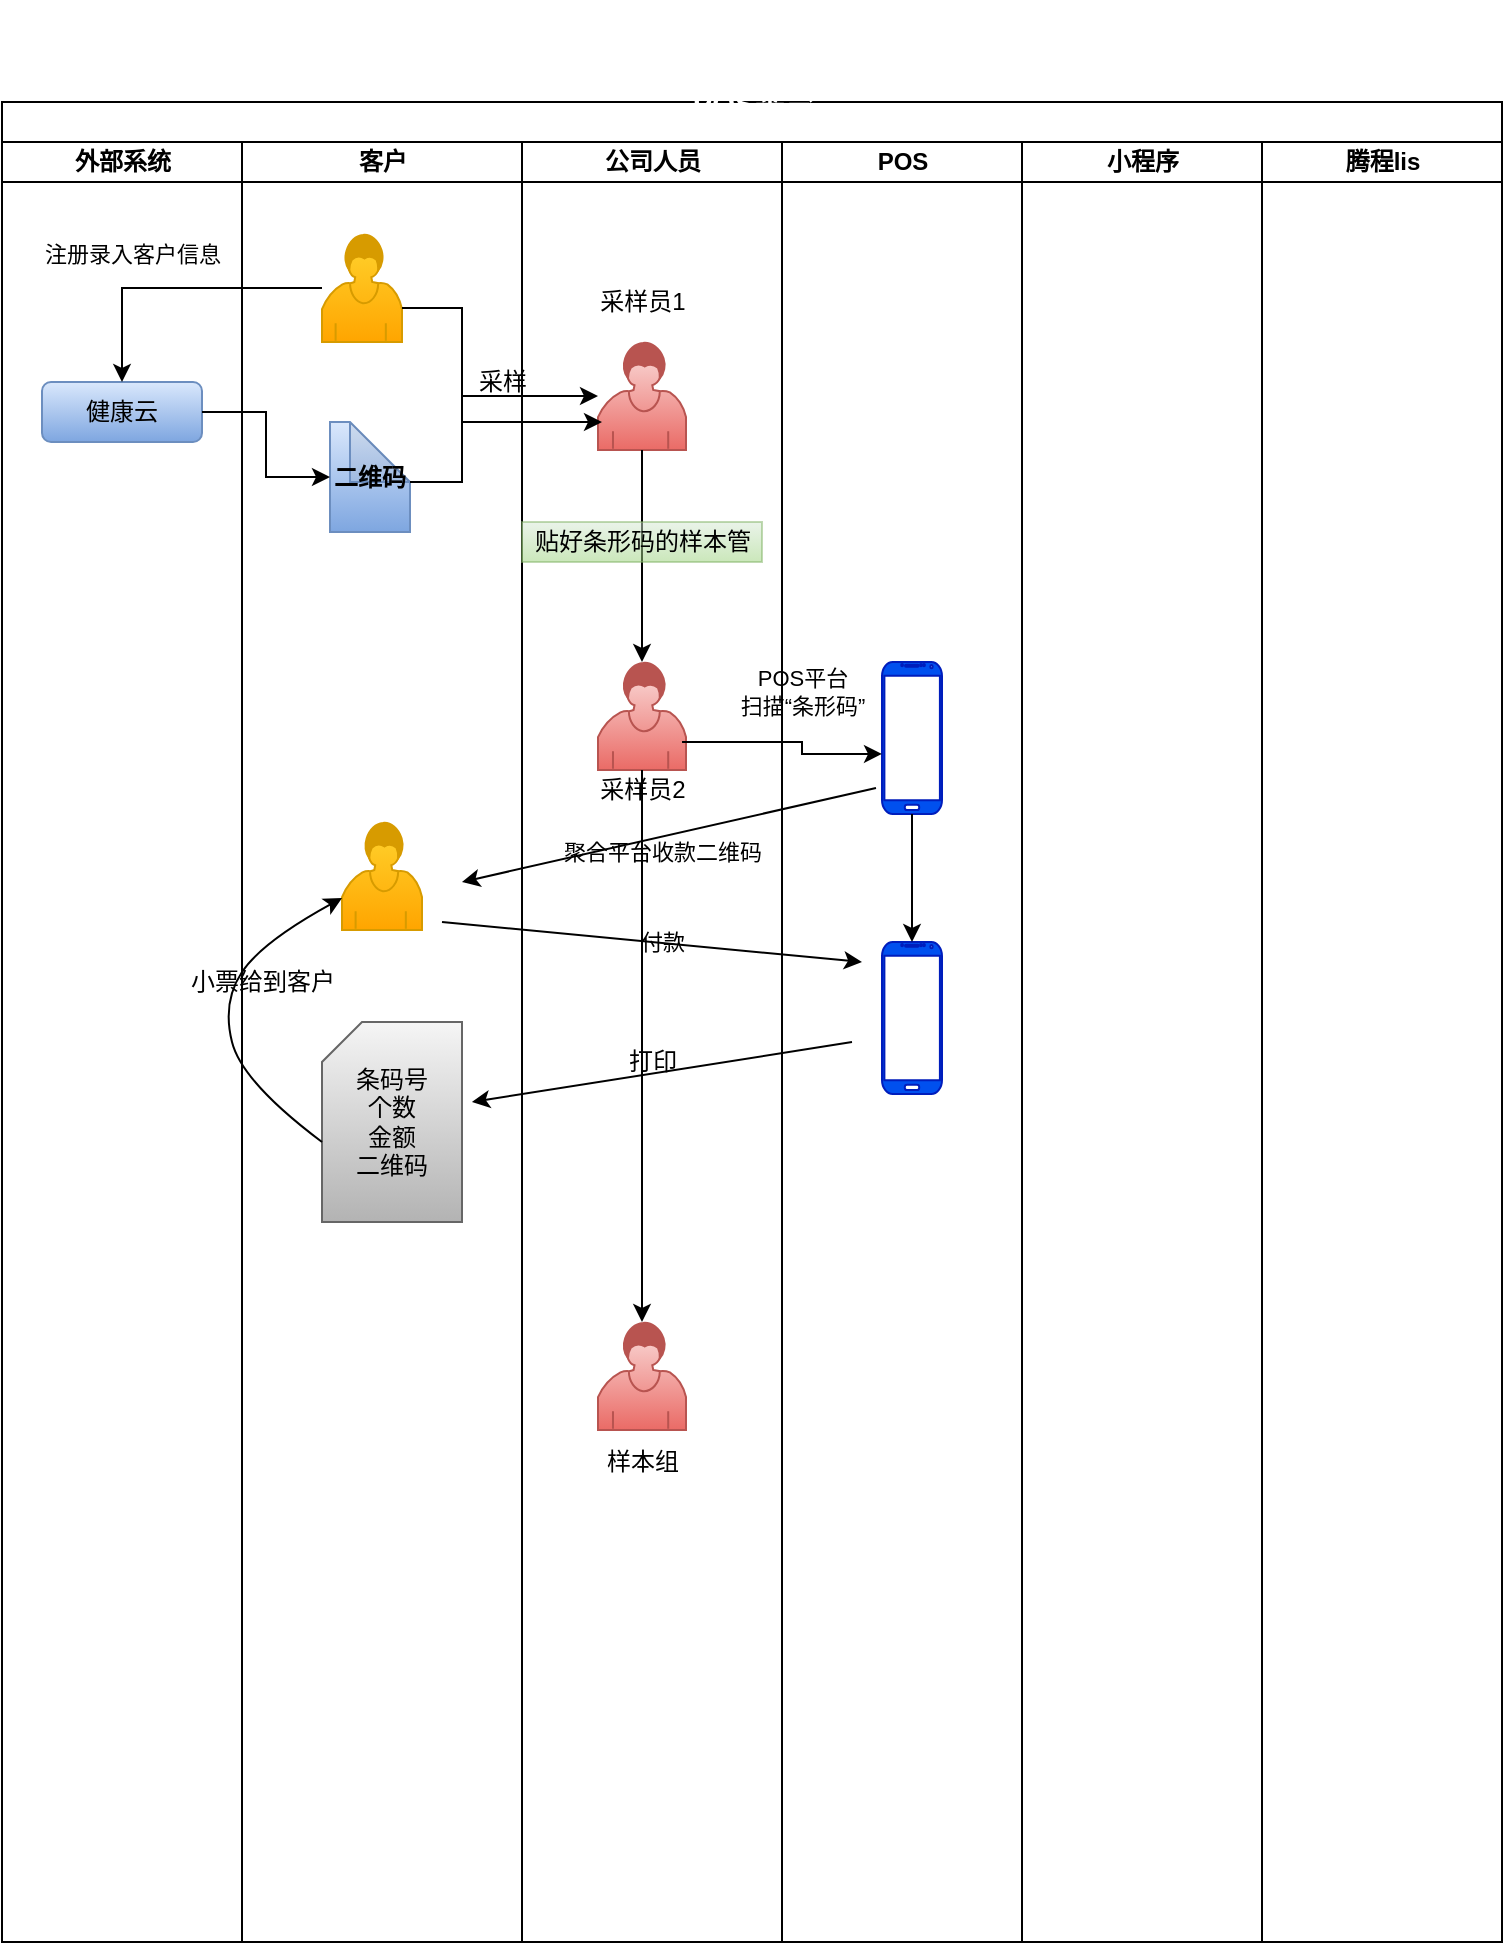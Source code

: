 <mxfile version="13.11.0" type="github">
  <diagram id="tDkgz1n_9_K94WxZJOUZ" name="Page-1">
    <mxGraphModel dx="868" dy="1570" grid="1" gridSize="10" guides="1" tooltips="1" connect="1" arrows="1" fold="1" page="1" pageScale="1" pageWidth="827" pageHeight="1169" math="0" shadow="0">
      <root>
        <mxCell id="0" />
        <mxCell id="1" parent="0" />
        <mxCell id="9WoC9xP5h2nJLlkWutj_-1" value="&#xa;&#xa;&#xa;&lt;div&gt;&lt;span style=&quot;font-size: 11pt ; color: rgb(255 , 255 , 255)&quot;&gt;POS平台&#xa;&lt;/span&gt;&lt;/div&gt;&lt;div&gt;&lt;span style=&quot;font-size: 11pt ; color: rgb(255 , 255 , 255)&quot;&gt;扫描“条形码”&lt;/span&gt;&lt;/div&gt;&#xa;&#xa;&#xa;" style="swimlane;html=1;childLayout=stackLayout;resizeParent=1;resizeParentMax=0;startSize=20;" parent="1" vertex="1">
          <mxGeometry x="210" y="-30" width="750" height="920" as="geometry" />
        </mxCell>
        <mxCell id="9WoC9xP5h2nJLlkWutj_-2" value="外部系统" style="swimlane;html=1;startSize=20;" parent="9WoC9xP5h2nJLlkWutj_-1" vertex="1">
          <mxGeometry y="20" width="120" height="900" as="geometry" />
        </mxCell>
        <mxCell id="9WoC9xP5h2nJLlkWutj_-9" value="健康云" style="rounded=1;whiteSpace=wrap;html=1;gradientColor=#7ea6e0;fillColor=#dae8fc;strokeColor=#6c8ebf;" parent="9WoC9xP5h2nJLlkWutj_-2" vertex="1">
          <mxGeometry x="20" y="120" width="80" height="30" as="geometry" />
        </mxCell>
        <mxCell id="9WoC9xP5h2nJLlkWutj_-14" value="&lt;font style=&quot;font-size: 11px&quot;&gt;注册录入客户信息&lt;/font&gt;" style="text;html=1;align=center;verticalAlign=middle;resizable=0;points=[];autosize=1;" parent="9WoC9xP5h2nJLlkWutj_-2" vertex="1">
          <mxGeometry x="10" y="46" width="110" height="20" as="geometry" />
        </mxCell>
        <mxCell id="9WoC9xP5h2nJLlkWutj_-3" value="客户" style="swimlane;html=1;startSize=20;" parent="9WoC9xP5h2nJLlkWutj_-1" vertex="1">
          <mxGeometry x="120" y="20" width="140" height="900" as="geometry" />
        </mxCell>
        <mxCell id="9WoC9xP5h2nJLlkWutj_-10" value="" style="shape=mxgraph.bpmn.user_task;html=1;outlineConnect=0;gradientColor=#ffa500;fillColor=#ffcd28;strokeColor=#d79b00;" parent="9WoC9xP5h2nJLlkWutj_-3" vertex="1">
          <mxGeometry x="40" y="46" width="40" height="54" as="geometry" />
        </mxCell>
        <mxCell id="9WoC9xP5h2nJLlkWutj_-15" value="&lt;b&gt;二维码&lt;/b&gt;" style="shape=note;whiteSpace=wrap;html=1;backgroundOutline=1;darkOpacity=0.05;rounded=1;strokeColor=#6c8ebf;fillColor=#dae8fc;gradientColor=#7ea6e0;" parent="9WoC9xP5h2nJLlkWutj_-3" vertex="1">
          <mxGeometry x="44" y="140" width="40" height="55" as="geometry" />
        </mxCell>
        <mxCell id="9WoC9xP5h2nJLlkWutj_-31" value="" style="shape=mxgraph.bpmn.user_task;html=1;outlineConnect=0;gradientColor=#ffa500;fillColor=#ffcd28;strokeColor=#d79b00;" parent="9WoC9xP5h2nJLlkWutj_-3" vertex="1">
          <mxGeometry x="50" y="340" width="40" height="54" as="geometry" />
        </mxCell>
        <mxCell id="9WoC9xP5h2nJLlkWutj_-37" value="条码号&lt;br&gt;个数&lt;br&gt;金额&lt;br&gt;二维码" style="shape=card;whiteSpace=wrap;html=1;gradientColor=#b3b3b3;fillColor=#f5f5f5;strokeColor=#666666;size=20;" parent="9WoC9xP5h2nJLlkWutj_-3" vertex="1">
          <mxGeometry x="40" y="440" width="70" height="100" as="geometry" />
        </mxCell>
        <mxCell id="9WoC9xP5h2nJLlkWutj_-38" value="" style="curved=1;endArrow=classic;html=1;exitX=0;exitY=0;exitDx=0;exitDy=60;exitPerimeter=0;" parent="9WoC9xP5h2nJLlkWutj_-3" source="9WoC9xP5h2nJLlkWutj_-37" target="9WoC9xP5h2nJLlkWutj_-31" edge="1">
          <mxGeometry width="50" height="50" relative="1" as="geometry">
            <mxPoint x="150" y="490" as="sourcePoint" />
            <mxPoint x="200" y="440" as="targetPoint" />
            <Array as="points">
              <mxPoint y="470" />
              <mxPoint x="-10" y="430" />
              <mxPoint x="10" y="400" />
            </Array>
          </mxGeometry>
        </mxCell>
        <mxCell id="9WoC9xP5h2nJLlkWutj_-4" value="公司人员" style="swimlane;html=1;startSize=20;" parent="9WoC9xP5h2nJLlkWutj_-1" vertex="1">
          <mxGeometry x="260" y="20" width="130" height="900" as="geometry" />
        </mxCell>
        <mxCell id="9WoC9xP5h2nJLlkWutj_-17" value="" style="shape=mxgraph.bpmn.user_task;html=1;outlineConnect=0;gradientColor=#ea6b66;fillColor=#f8cecc;strokeColor=#b85450;" parent="9WoC9xP5h2nJLlkWutj_-4" vertex="1">
          <mxGeometry x="38" y="100" width="44" height="54" as="geometry" />
        </mxCell>
        <mxCell id="9WoC9xP5h2nJLlkWutj_-18" value="采样员1" style="text;html=1;align=center;verticalAlign=middle;resizable=0;points=[];autosize=1;" parent="9WoC9xP5h2nJLlkWutj_-4" vertex="1">
          <mxGeometry x="30" y="70" width="60" height="20" as="geometry" />
        </mxCell>
        <mxCell id="9WoC9xP5h2nJLlkWutj_-22" value="" style="shape=mxgraph.bpmn.user_task;html=1;outlineConnect=0;gradientColor=#ea6b66;fillColor=#f8cecc;strokeColor=#b85450;" parent="9WoC9xP5h2nJLlkWutj_-4" vertex="1">
          <mxGeometry x="38" y="260" width="44" height="54" as="geometry" />
        </mxCell>
        <mxCell id="9WoC9xP5h2nJLlkWutj_-23" value="" style="edgeStyle=orthogonalEdgeStyle;rounded=0;orthogonalLoop=1;jettySize=auto;html=1;" parent="9WoC9xP5h2nJLlkWutj_-4" source="9WoC9xP5h2nJLlkWutj_-17" target="9WoC9xP5h2nJLlkWutj_-22" edge="1">
          <mxGeometry relative="1" as="geometry" />
        </mxCell>
        <mxCell id="9WoC9xP5h2nJLlkWutj_-24" value="贴好条形码的样本管" style="text;html=1;align=center;verticalAlign=middle;resizable=0;points=[];autosize=1;gradientColor=#97d077;fillColor=#d5e8d4;strokeColor=#82b366;opacity=50;" parent="9WoC9xP5h2nJLlkWutj_-4" vertex="1">
          <mxGeometry y="190" width="120" height="20" as="geometry" />
        </mxCell>
        <mxCell id="9WoC9xP5h2nJLlkWutj_-25" value="采样员2" style="text;html=1;align=center;verticalAlign=middle;resizable=0;points=[];autosize=1;" parent="9WoC9xP5h2nJLlkWutj_-4" vertex="1">
          <mxGeometry x="30" y="314" width="60" height="20" as="geometry" />
        </mxCell>
        <mxCell id="9WoC9xP5h2nJLlkWutj_-30" value="&lt;div style=&quot;font-size: 11px&quot;&gt;聚合平台收款二维码&lt;/div&gt;" style="text;html=1;align=center;verticalAlign=middle;resizable=0;points=[];autosize=1;" parent="9WoC9xP5h2nJLlkWutj_-4" vertex="1">
          <mxGeometry x="10" y="345" width="120" height="20" as="geometry" />
        </mxCell>
        <mxCell id="9WoC9xP5h2nJLlkWutj_-34" value="&lt;div style=&quot;font-size: 11px&quot;&gt;付款&lt;/div&gt;" style="text;html=1;align=center;verticalAlign=middle;resizable=0;points=[];autosize=1;" parent="9WoC9xP5h2nJLlkWutj_-4" vertex="1">
          <mxGeometry x="50" y="390" width="40" height="20" as="geometry" />
        </mxCell>
        <mxCell id="9WoC9xP5h2nJLlkWutj_-35" value="" style="endArrow=classic;html=1;entryX=1.071;entryY=0.4;entryDx=0;entryDy=0;entryPerimeter=0;" parent="9WoC9xP5h2nJLlkWutj_-4" target="9WoC9xP5h2nJLlkWutj_-37" edge="1">
          <mxGeometry width="50" height="50" relative="1" as="geometry">
            <mxPoint x="165" y="450" as="sourcePoint" />
            <mxPoint x="-25" y="460" as="targetPoint" />
          </mxGeometry>
        </mxCell>
        <mxCell id="9WoC9xP5h2nJLlkWutj_-36" value="打印" style="text;html=1;align=center;verticalAlign=middle;resizable=0;points=[];autosize=1;" parent="9WoC9xP5h2nJLlkWutj_-4" vertex="1">
          <mxGeometry x="45" y="450" width="40" height="20" as="geometry" />
        </mxCell>
        <mxCell id="p7Z69v1p90sdgrEoob92-3" value="" style="shape=mxgraph.bpmn.user_task;html=1;outlineConnect=0;gradientColor=#ea6b66;fillColor=#f8cecc;strokeColor=#b85450;" vertex="1" parent="9WoC9xP5h2nJLlkWutj_-4">
          <mxGeometry x="38" y="590" width="44" height="54" as="geometry" />
        </mxCell>
        <mxCell id="p7Z69v1p90sdgrEoob92-4" value="" style="edgeStyle=orthogonalEdgeStyle;rounded=0;orthogonalLoop=1;jettySize=auto;html=1;" edge="1" parent="9WoC9xP5h2nJLlkWutj_-4" source="9WoC9xP5h2nJLlkWutj_-22" target="p7Z69v1p90sdgrEoob92-3">
          <mxGeometry relative="1" as="geometry" />
        </mxCell>
        <mxCell id="p7Z69v1p90sdgrEoob92-5" value="样本组" style="text;html=1;align=center;verticalAlign=middle;resizable=0;points=[];autosize=1;" vertex="1" parent="9WoC9xP5h2nJLlkWutj_-4">
          <mxGeometry x="35" y="650" width="50" height="20" as="geometry" />
        </mxCell>
        <mxCell id="9WoC9xP5h2nJLlkWutj_-5" value="POS" style="swimlane;html=1;startSize=20;" parent="9WoC9xP5h2nJLlkWutj_-1" vertex="1">
          <mxGeometry x="390" y="20" width="120" height="900" as="geometry" />
        </mxCell>
        <mxCell id="9WoC9xP5h2nJLlkWutj_-26" value="" style="verticalLabelPosition=bottom;verticalAlign=top;html=1;shadow=0;dashed=0;strokeWidth=1;shape=mxgraph.android.phone2;strokeColor=#001DBC;fillColor=#0050ef;fontColor=#ffffff;" parent="9WoC9xP5h2nJLlkWutj_-5" vertex="1">
          <mxGeometry x="50" y="260" width="30" height="76" as="geometry" />
        </mxCell>
        <mxCell id="9WoC9xP5h2nJLlkWutj_-27" value="&lt;div style=&quot;font-size: 11px&quot;&gt;&lt;span style=&quot;font-size: 11px&quot;&gt;&lt;font style=&quot;font-size: 11px&quot;&gt;POS平台&lt;br/&gt;&lt;/font&gt;&lt;/span&gt;&lt;/div&gt;&lt;div style=&quot;font-size: 11px&quot;&gt;&lt;span style=&quot;font-size: 11px&quot;&gt;&lt;font style=&quot;font-size: 11px&quot;&gt;扫描“条形码”&lt;/font&gt;&lt;/span&gt;&lt;/div&gt;" style="text;html=1;align=center;verticalAlign=middle;resizable=0;points=[];autosize=1;" parent="9WoC9xP5h2nJLlkWutj_-5" vertex="1">
          <mxGeometry x="-30" y="260" width="80" height="30" as="geometry" />
        </mxCell>
        <mxCell id="p7Z69v1p90sdgrEoob92-1" value="" style="verticalLabelPosition=bottom;verticalAlign=top;html=1;shadow=0;dashed=0;strokeWidth=1;shape=mxgraph.android.phone2;strokeColor=#001DBC;fillColor=#0050ef;fontColor=#ffffff;" vertex="1" parent="9WoC9xP5h2nJLlkWutj_-5">
          <mxGeometry x="50" y="400" width="30" height="76" as="geometry" />
        </mxCell>
        <mxCell id="p7Z69v1p90sdgrEoob92-2" value="" style="edgeStyle=orthogonalEdgeStyle;rounded=0;orthogonalLoop=1;jettySize=auto;html=1;" edge="1" parent="9WoC9xP5h2nJLlkWutj_-5" source="9WoC9xP5h2nJLlkWutj_-26" target="p7Z69v1p90sdgrEoob92-1">
          <mxGeometry relative="1" as="geometry" />
        </mxCell>
        <mxCell id="9WoC9xP5h2nJLlkWutj_-6" value="小程序" style="swimlane;html=1;startSize=20;" parent="9WoC9xP5h2nJLlkWutj_-1" vertex="1">
          <mxGeometry x="510" y="20" width="120" height="900" as="geometry" />
        </mxCell>
        <mxCell id="9WoC9xP5h2nJLlkWutj_-8" value="腾程lis" style="swimlane;html=1;startSize=20;" parent="9WoC9xP5h2nJLlkWutj_-1" vertex="1">
          <mxGeometry x="630" y="20" width="120" height="900" as="geometry" />
        </mxCell>
        <mxCell id="9WoC9xP5h2nJLlkWutj_-11" value="" style="edgeStyle=orthogonalEdgeStyle;rounded=0;orthogonalLoop=1;jettySize=auto;html=1;entryX=0.5;entryY=0;entryDx=0;entryDy=0;" parent="9WoC9xP5h2nJLlkWutj_-1" source="9WoC9xP5h2nJLlkWutj_-10" target="9WoC9xP5h2nJLlkWutj_-9" edge="1">
          <mxGeometry relative="1" as="geometry">
            <mxPoint x="60" y="120" as="targetPoint" />
            <Array as="points">
              <mxPoint x="60" y="93" />
            </Array>
          </mxGeometry>
        </mxCell>
        <mxCell id="9WoC9xP5h2nJLlkWutj_-16" value="" style="edgeStyle=orthogonalEdgeStyle;rounded=0;orthogonalLoop=1;jettySize=auto;html=1;" parent="9WoC9xP5h2nJLlkWutj_-1" source="9WoC9xP5h2nJLlkWutj_-9" target="9WoC9xP5h2nJLlkWutj_-15" edge="1">
          <mxGeometry relative="1" as="geometry" />
        </mxCell>
        <mxCell id="9WoC9xP5h2nJLlkWutj_-19" style="edgeStyle=orthogonalEdgeStyle;rounded=0;orthogonalLoop=1;jettySize=auto;html=1;exitX=0;exitY=0;exitDx=40;exitDy=30;exitPerimeter=0;" parent="9WoC9xP5h2nJLlkWutj_-1" source="9WoC9xP5h2nJLlkWutj_-15" target="9WoC9xP5h2nJLlkWutj_-17" edge="1">
          <mxGeometry relative="1" as="geometry">
            <Array as="points">
              <mxPoint x="230" y="190" />
              <mxPoint x="230" y="147" />
            </Array>
          </mxGeometry>
        </mxCell>
        <mxCell id="9WoC9xP5h2nJLlkWutj_-28" value="" style="edgeStyle=orthogonalEdgeStyle;rounded=0;orthogonalLoop=1;jettySize=auto;html=1;entryX=0;entryY=0.605;entryDx=0;entryDy=0;exitX=0.955;exitY=0.741;exitDx=0;exitDy=0;exitPerimeter=0;entryPerimeter=0;" parent="9WoC9xP5h2nJLlkWutj_-1" source="9WoC9xP5h2nJLlkWutj_-22" target="9WoC9xP5h2nJLlkWutj_-26" edge="1">
          <mxGeometry relative="1" as="geometry">
            <mxPoint x="515" y="257" as="targetPoint" />
            <mxPoint x="605" y="210" as="sourcePoint" />
            <Array as="points">
              <mxPoint x="400" y="320" />
              <mxPoint x="400" y="326" />
            </Array>
          </mxGeometry>
        </mxCell>
        <mxCell id="9WoC9xP5h2nJLlkWutj_-20" style="edgeStyle=orthogonalEdgeStyle;rounded=0;orthogonalLoop=1;jettySize=auto;html=1;" parent="1" source="9WoC9xP5h2nJLlkWutj_-10" edge="1">
          <mxGeometry relative="1" as="geometry">
            <mxPoint x="424" y="180" as="sourcePoint" />
            <mxPoint x="510" y="130" as="targetPoint" />
            <Array as="points">
              <mxPoint x="440" y="73" />
              <mxPoint x="440" y="130" />
              <mxPoint x="500" y="130" />
            </Array>
          </mxGeometry>
        </mxCell>
        <mxCell id="9WoC9xP5h2nJLlkWutj_-21" value="采样" style="text;html=1;align=center;verticalAlign=middle;resizable=0;points=[];autosize=1;" parent="1" vertex="1">
          <mxGeometry x="440" y="100" width="40" height="20" as="geometry" />
        </mxCell>
        <mxCell id="9WoC9xP5h2nJLlkWutj_-29" value="" style="endArrow=classic;html=1;exitX=-0.1;exitY=0.829;exitDx=0;exitDy=0;exitPerimeter=0;" parent="1" source="9WoC9xP5h2nJLlkWutj_-26" edge="1">
          <mxGeometry width="50" height="50" relative="1" as="geometry">
            <mxPoint x="630" y="320" as="sourcePoint" />
            <mxPoint x="440" y="360" as="targetPoint" />
          </mxGeometry>
        </mxCell>
        <mxCell id="9WoC9xP5h2nJLlkWutj_-33" value="" style="endArrow=classic;html=1;" parent="1" edge="1">
          <mxGeometry width="50" height="50" relative="1" as="geometry">
            <mxPoint x="430" y="380" as="sourcePoint" />
            <mxPoint x="640" y="400" as="targetPoint" />
          </mxGeometry>
        </mxCell>
        <mxCell id="9WoC9xP5h2nJLlkWutj_-39" value="小票给到客户" style="text;html=1;align=center;verticalAlign=middle;resizable=0;points=[];autosize=1;" parent="1" vertex="1">
          <mxGeometry x="295" y="400" width="90" height="20" as="geometry" />
        </mxCell>
      </root>
    </mxGraphModel>
  </diagram>
</mxfile>
